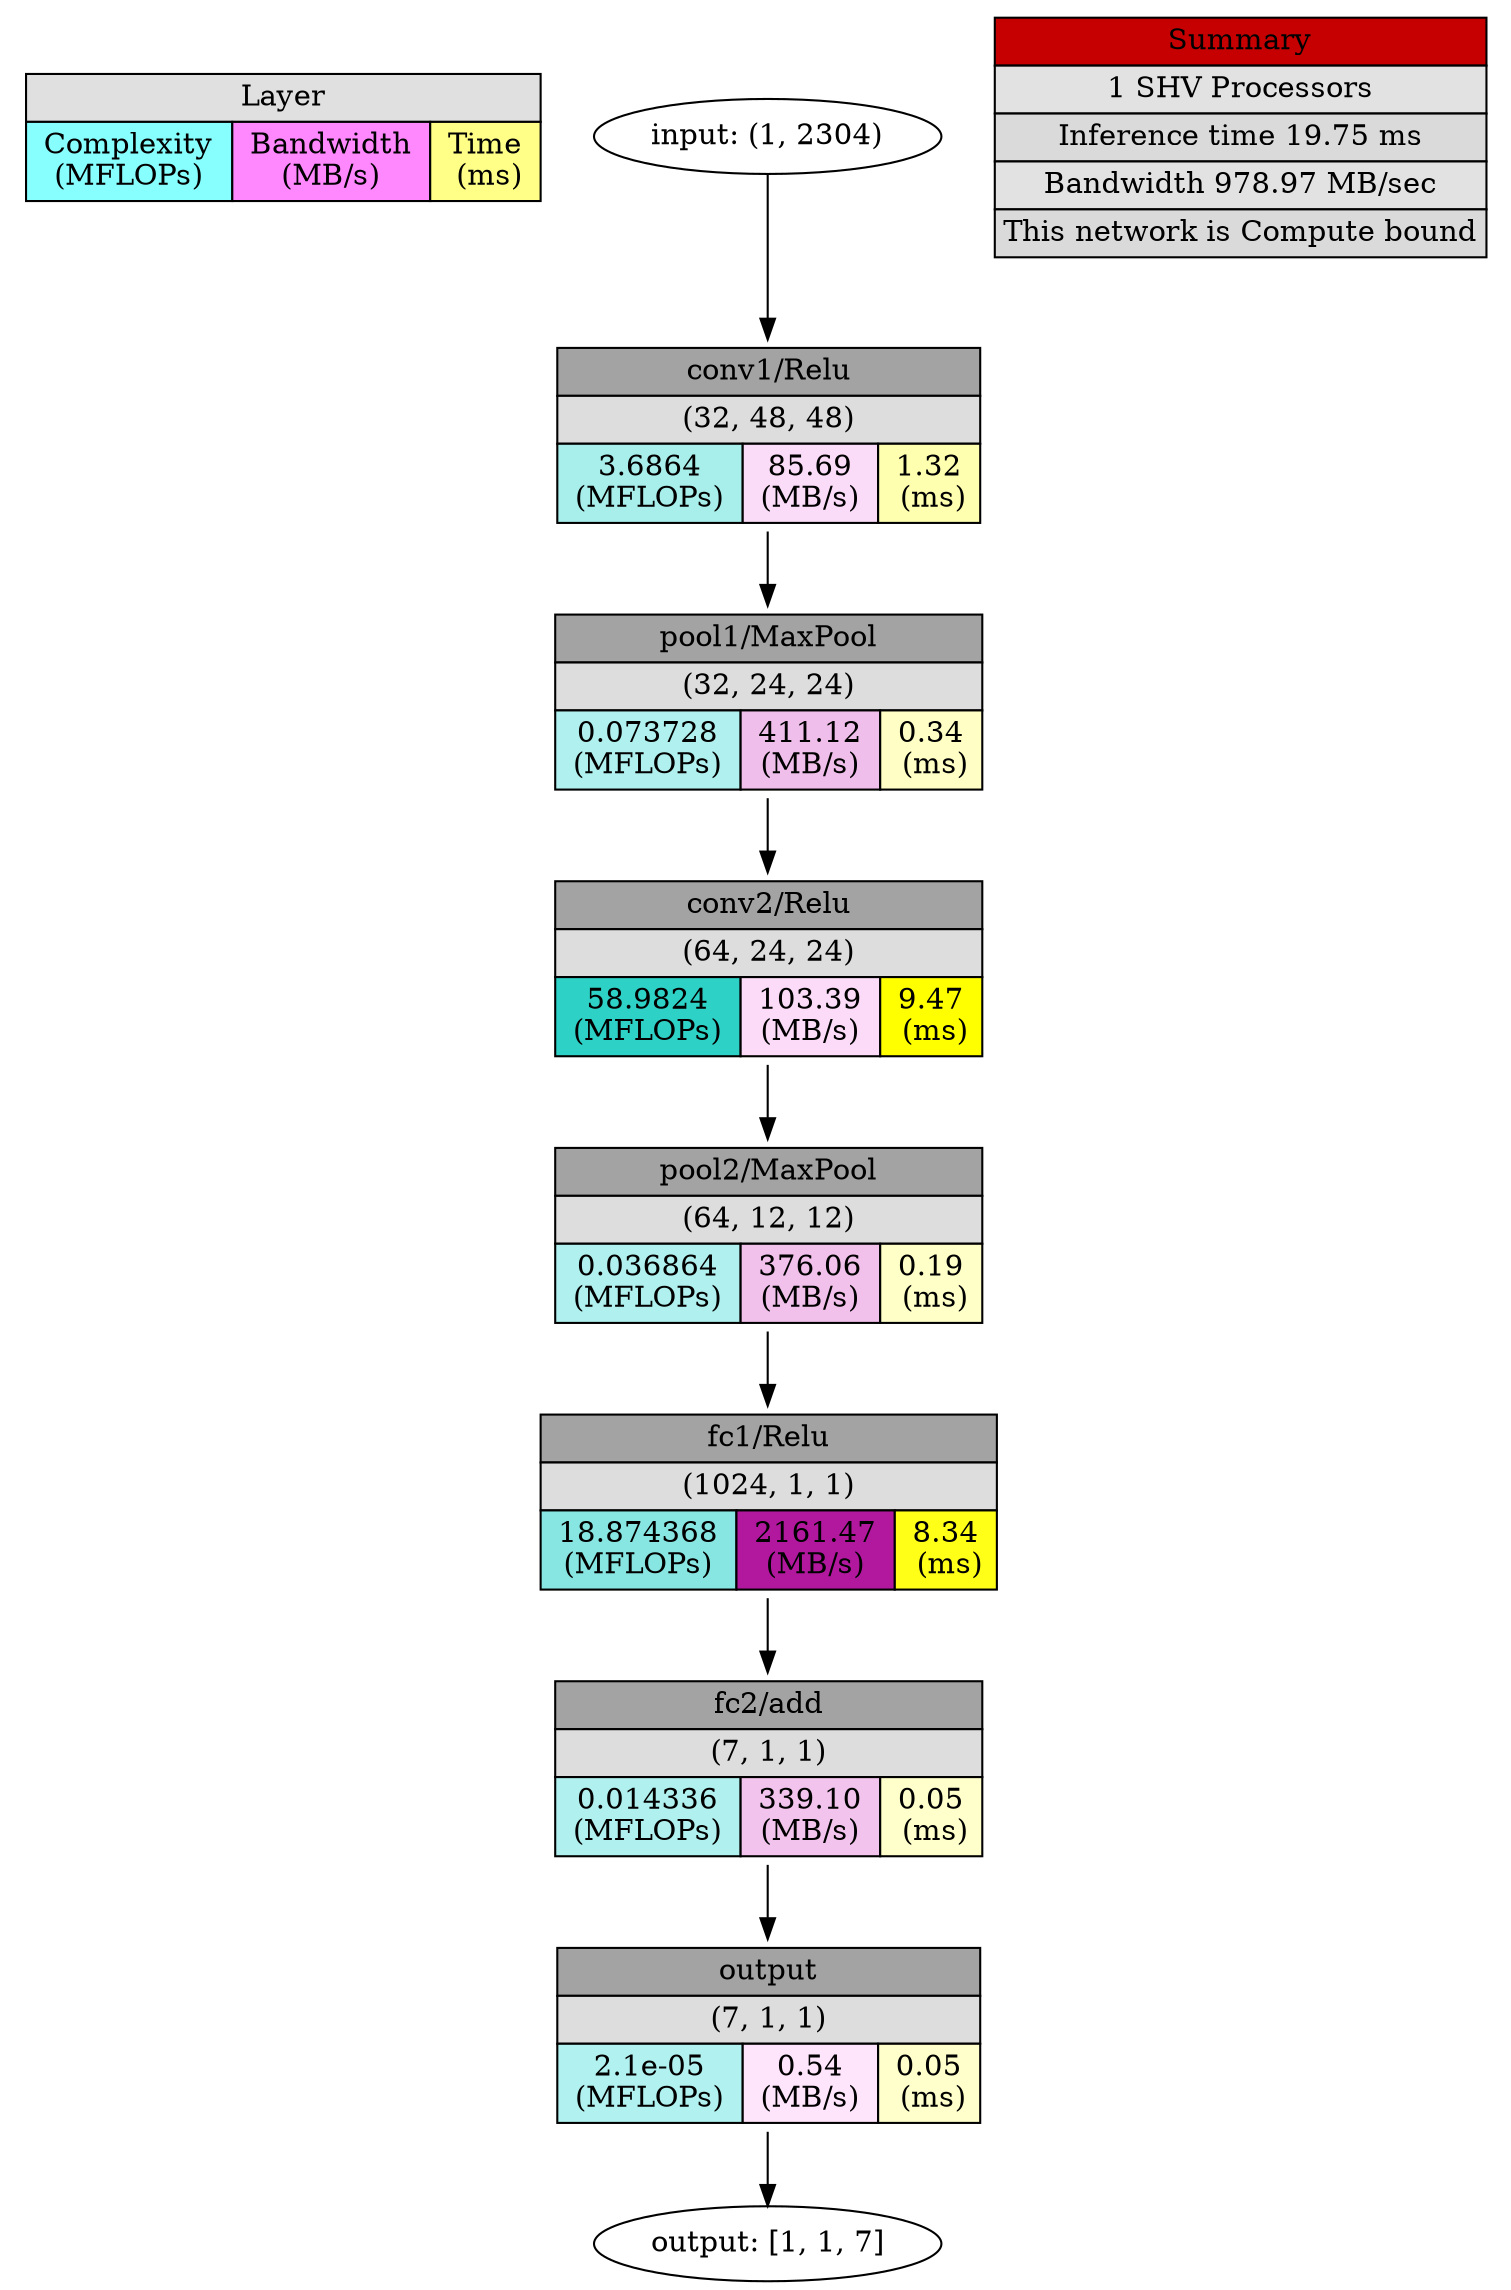 digraph output {
	Legend [label=<<TABLE BORDER="0" CELLBORDER="1" CELLSPACING="0" CELLPADDING="3">
<TR><TD  BGCOLOR = "#E0E0E0" COLSPAN="3">Layer</TD></TR>
<TR><TD BGCOLOR = "#88FFFF"> Complexity <br/> (MFLOPs) </TD>
<TD BGCOLOR = "#FF88FF"> Bandwidth <br/> (MB/s) </TD>
<TD BGCOLOR = "#FFFF88"> Time <br/> (ms)</TD></TR>
</TABLE>>
 shape=plaintext]
	Input [label="input: (1, 2304)"]
	"conv1/Relu" [label=<
<TABLE BORDER="0" CELLBORDER="1" CELLSPACING="0" CELLPADDING="3">
<TR>
    <TD  BGCOLOR = "#A3A3A3" COLSPAN="3">conv1/Relu</TD>
</TR>
<TR>
    <TD  BGCOLOR = "#DDDDDD" COLSPAN="3">(32, 48, 48)</TD>
</TR>
<TR>
    <TD BGCOLOR = "#A8EFEC"> 3.6864 <br/> (MFLOPs) </TD>
    <TD BGCOLOR = "#FBDCF8"> 85.69 <br/> (MB/s) </TD>
    <TD BGCOLOR = "#FFFFB0"> 1.32 <br/> (ms)</TD>
</TR>
</TABLE>>
 shape=plaintext]
	Input -> "conv1/Relu"
	"pool1/MaxPool" [label=<
<TABLE BORDER="0" CELLBORDER="1" CELLSPACING="0" CELLPADDING="3">
<TR>
    <TD  BGCOLOR = "#A3A3A3" COLSPAN="3">pool1/MaxPool</TD>
</TR>
<TR>
    <TD  BGCOLOR = "#DDDDDD" COLSPAN="3">(32, 24, 24)</TD>
</TR>
<TR>
    <TD BGCOLOR = "#B0F0EE"> 0.073728 <br/> (MFLOPs) </TD>
    <TD BGCOLOR = "#F0BEEA"> 411.12 <br/> (MB/s) </TD>
    <TD BGCOLOR = "#FFFFC5"> 0.34 <br/> (ms)</TD>
</TR>
</TABLE>>
 shape=plaintext]
	"conv1/Relu" -> "pool1/MaxPool"
	"conv2/Relu" [label=<
<TABLE BORDER="0" CELLBORDER="1" CELLSPACING="0" CELLPADDING="3">
<TR>
    <TD  BGCOLOR = "#A3A3A3" COLSPAN="3">conv2/Relu</TD>
</TR>
<TR>
    <TD  BGCOLOR = "#DDDDDD" COLSPAN="3">(64, 24, 24)</TD>
</TR>
<TR>
    <TD BGCOLOR = "#2ED1C6"> 58.9824 <br/> (MFLOPs) </TD>
    <TD BGCOLOR = "#FBDBF7"> 103.39 <br/> (MB/s) </TD>
    <TD BGCOLOR = "#FFFF0"> 9.47 <br/> (ms)</TD>
</TR>
</TABLE>>
 shape=plaintext]
	"pool1/MaxPool" -> "conv2/Relu"
	"pool2/MaxPool" [label=<
<TABLE BORDER="0" CELLBORDER="1" CELLSPACING="0" CELLPADDING="3">
<TR>
    <TD  BGCOLOR = "#A3A3A3" COLSPAN="3">pool2/MaxPool</TD>
</TR>
<TR>
    <TD  BGCOLOR = "#DDDDDD" COLSPAN="3">(64, 12, 12)</TD>
</TR>
<TR>
    <TD BGCOLOR = "#B0F0EE"> 0.036864 <br/> (MFLOPs) </TD>
    <TD BGCOLOR = "#F1C1EB"> 376.06 <br/> (MB/s) </TD>
    <TD BGCOLOR = "#FFFFC8"> 0.19 <br/> (ms)</TD>
</TR>
</TABLE>>
 shape=plaintext]
	"conv2/Relu" -> "pool2/MaxPool"
	"fc1/Relu" [label=<
<TABLE BORDER="0" CELLBORDER="1" CELLSPACING="0" CELLPADDING="3">
<TR>
    <TD  BGCOLOR = "#A3A3A3" COLSPAN="3">fc1/Relu</TD>
</TR>
<TR>
    <TD  BGCOLOR = "#DDDDDD" COLSPAN="3">(1024, 1, 1)</TD>
</TR>
<TR>
    <TD BGCOLOR = "#87E6E1"> 18.874368 <br/> (MFLOPs) </TD>
    <TD BGCOLOR = "#B2189E"> 2161.47 <br/> (MB/s) </TD>
    <TD BGCOLOR = "#FFFF18"> 8.34 <br/> (ms)</TD>
</TR>
</TABLE>>
 shape=plaintext]
	"pool2/MaxPool" -> "fc1/Relu"
	"fc2/add" [label=<
<TABLE BORDER="0" CELLBORDER="1" CELLSPACING="0" CELLPADDING="3">
<TR>
    <TD  BGCOLOR = "#A3A3A3" COLSPAN="3">fc2/add</TD>
</TR>
<TR>
    <TD  BGCOLOR = "#DDDDDD" COLSPAN="3">(7, 1, 1)</TD>
</TR>
<TR>
    <TD BGCOLOR = "#B0F0EE"> 0.014336 <br/> (MFLOPs) </TD>
    <TD BGCOLOR = "#F2C4ED"> 339.10 <br/> (MB/s) </TD>
    <TD BGCOLOR = "#FFFFCB"> 0.05 <br/> (ms)</TD>
</TR>
</TABLE>>
 shape=plaintext]
	"fc1/Relu" -> "fc2/add"
	output [label=<
<TABLE BORDER="0" CELLBORDER="1" CELLSPACING="0" CELLPADDING="3">
<TR>
    <TD  BGCOLOR = "#A3A3A3" COLSPAN="3">output</TD>
</TR>
<TR>
    <TD  BGCOLOR = "#DDDDDD" COLSPAN="3">(7, 1, 1)</TD>
</TR>
<TR>
    <TD BGCOLOR = "#B1F1EF"> 2.1e-05 <br/> (MFLOPs) </TD>
    <TD BGCOLOR = "#FFE5FC"> 0.54 <br/> (MB/s) </TD>
    <TD BGCOLOR = "#FFFFCB"> 0.05 <br/> (ms)</TD>
</TR>
</TABLE>>
 shape=plaintext]
	"fc2/add" -> output
	Output [label="output: [1, 1, 7]"]
	output -> Output
	Summary [label=<<TABLE BORDER="0" CELLBORDER="1" CELLSPACING="0" CELLPADDING="3">
<TR><TD  BGCOLOR = "#C60000" COLSPAN="3">Summary</TD></TR>
<TR><TD  BGCOLOR = "#E2E2E2" COLSPAN="3">1 SHV Processors</TD></TR>
<TR><TD  BGCOLOR = "#DADADA" COLSPAN="3">Inference time 19.75 ms</TD></TR>
<TR><TD  BGCOLOR = "#E2E2E2" COLSPAN="3">Bandwidth 978.97 MB/sec</TD></TR>
<TR><TD  BGCOLOR = "#DADADA" COLSPAN="3">This network is Compute bound</TD></TR>
</TABLE>>
 shape=plaintext]
}
